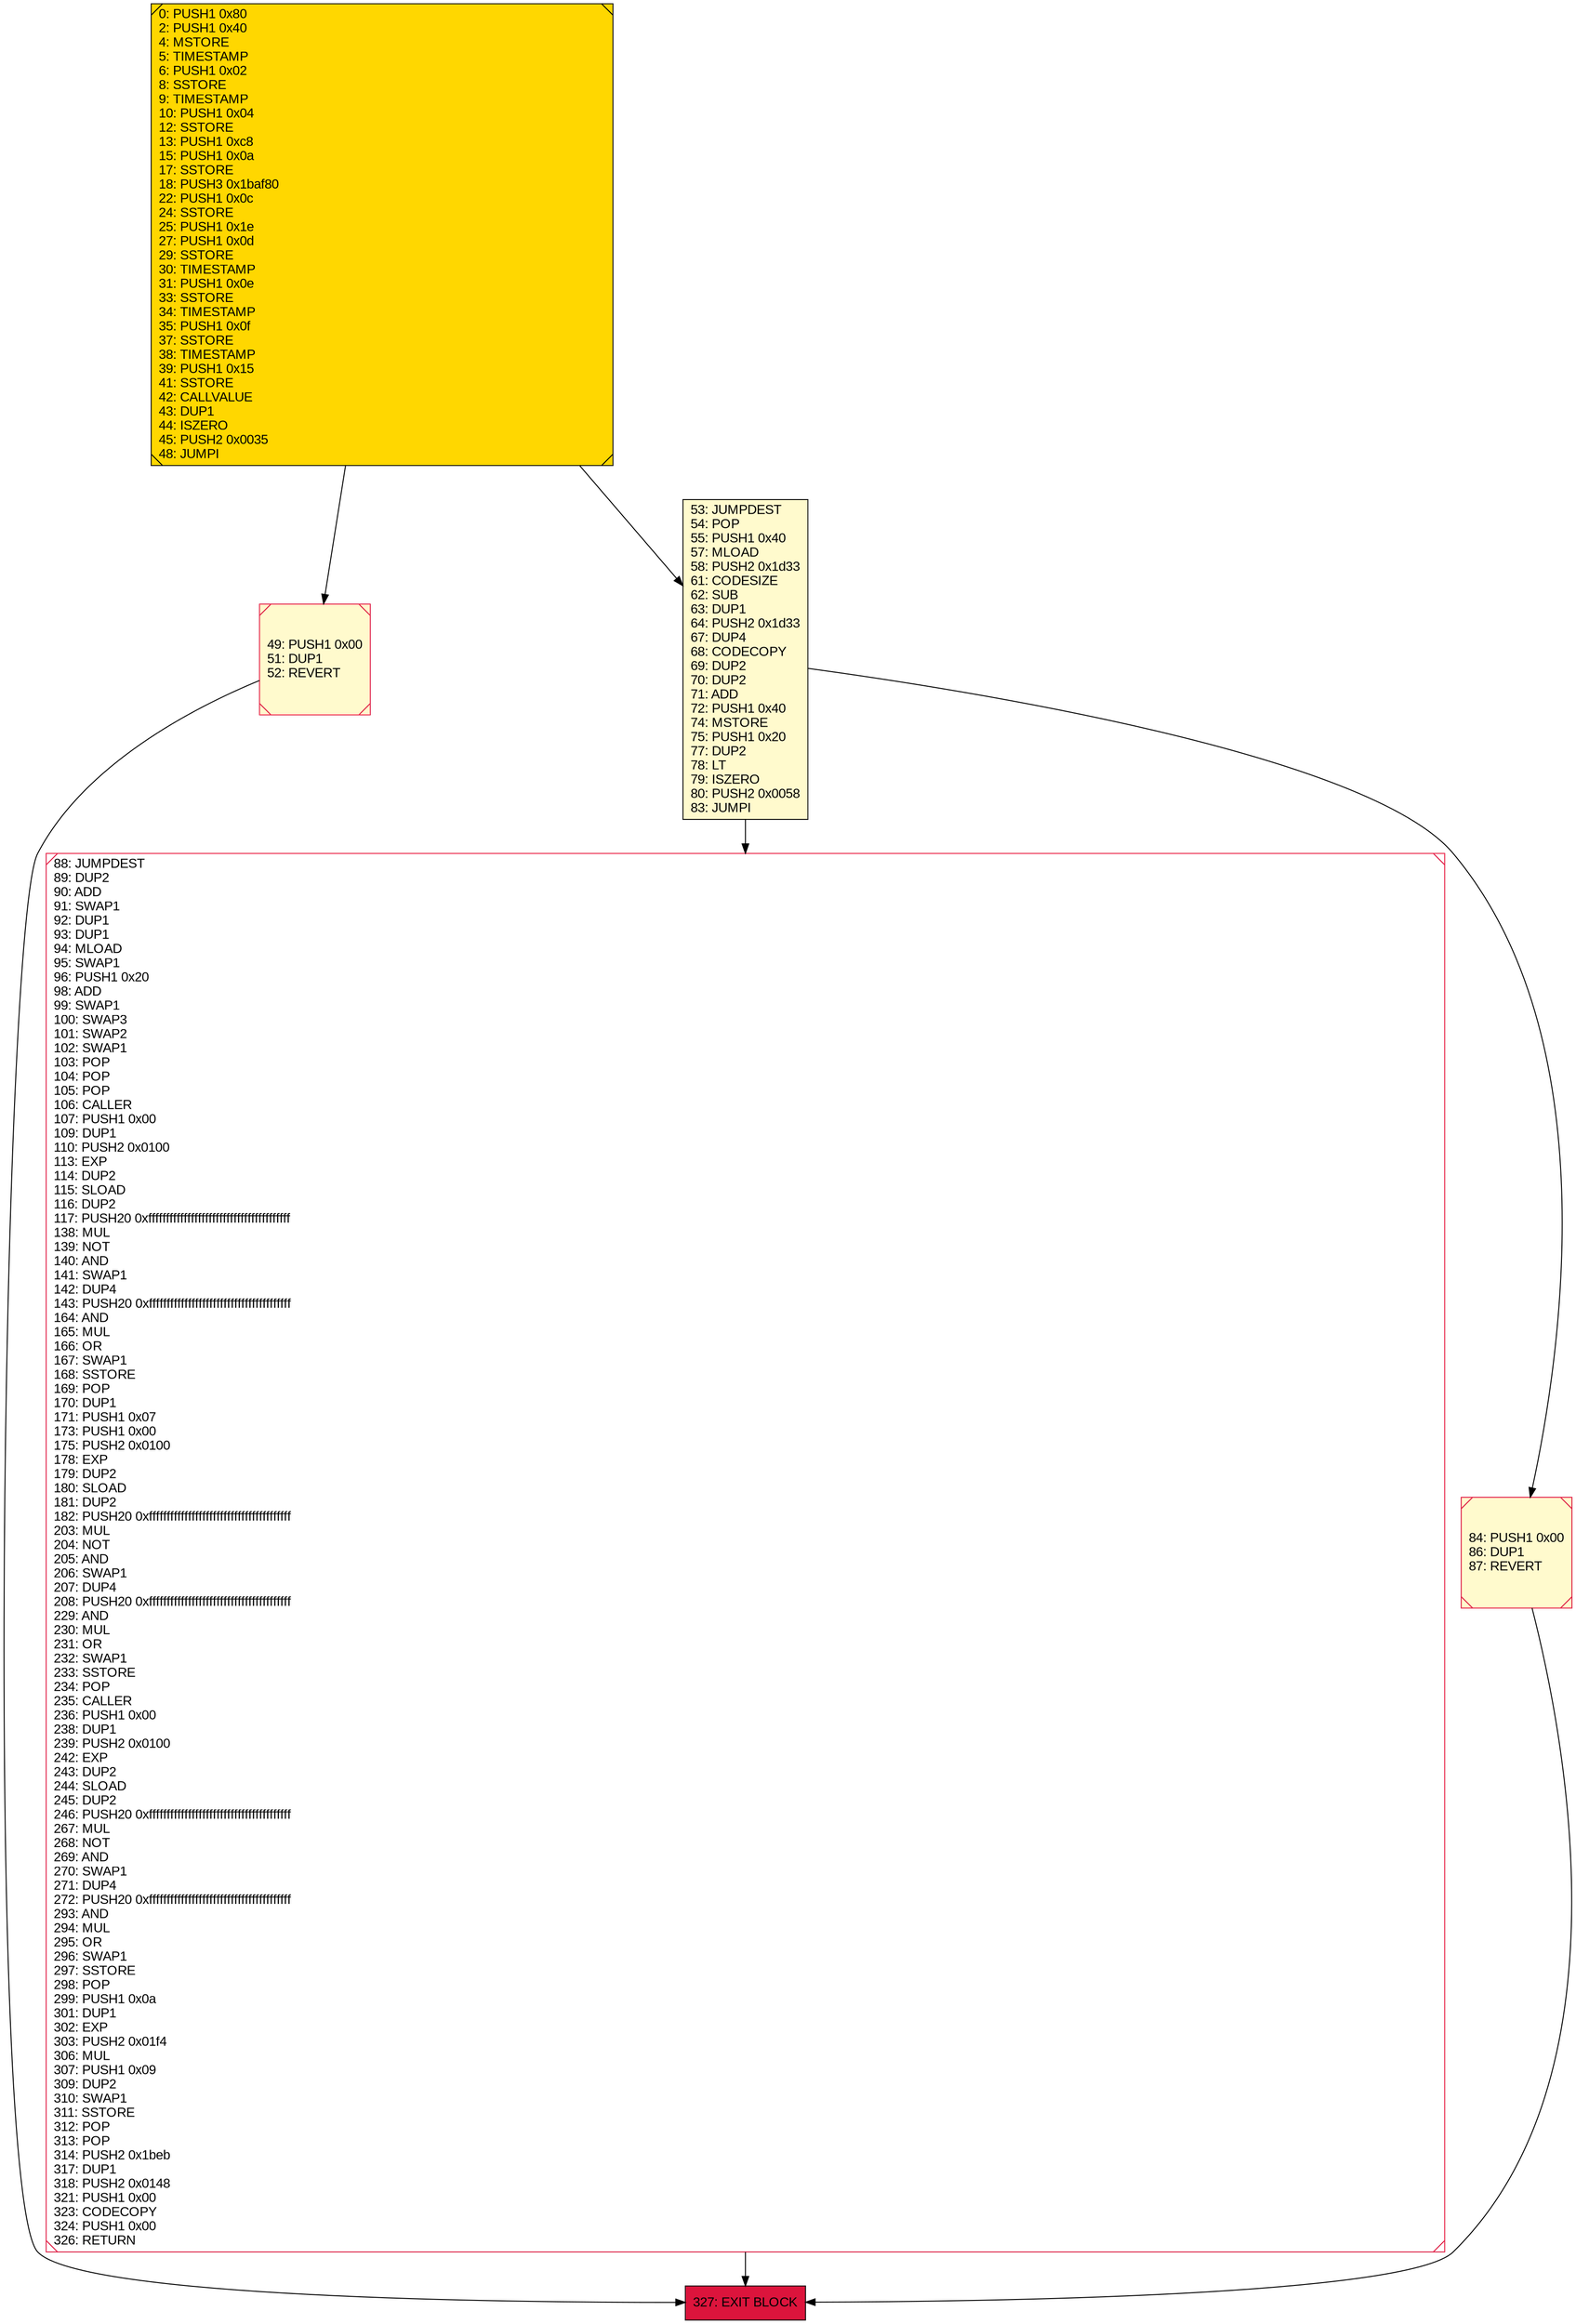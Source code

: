 digraph G {
bgcolor=transparent rankdir=UD;
node [shape=box style=filled color=black fillcolor=white fontname=arial fontcolor=black];
49 [label="49: PUSH1 0x00\l51: DUP1\l52: REVERT\l" fillcolor=lemonchiffon shape=Msquare color=crimson ];
88 [label="88: JUMPDEST\l89: DUP2\l90: ADD\l91: SWAP1\l92: DUP1\l93: DUP1\l94: MLOAD\l95: SWAP1\l96: PUSH1 0x20\l98: ADD\l99: SWAP1\l100: SWAP3\l101: SWAP2\l102: SWAP1\l103: POP\l104: POP\l105: POP\l106: CALLER\l107: PUSH1 0x00\l109: DUP1\l110: PUSH2 0x0100\l113: EXP\l114: DUP2\l115: SLOAD\l116: DUP2\l117: PUSH20 0xffffffffffffffffffffffffffffffffffffffff\l138: MUL\l139: NOT\l140: AND\l141: SWAP1\l142: DUP4\l143: PUSH20 0xffffffffffffffffffffffffffffffffffffffff\l164: AND\l165: MUL\l166: OR\l167: SWAP1\l168: SSTORE\l169: POP\l170: DUP1\l171: PUSH1 0x07\l173: PUSH1 0x00\l175: PUSH2 0x0100\l178: EXP\l179: DUP2\l180: SLOAD\l181: DUP2\l182: PUSH20 0xffffffffffffffffffffffffffffffffffffffff\l203: MUL\l204: NOT\l205: AND\l206: SWAP1\l207: DUP4\l208: PUSH20 0xffffffffffffffffffffffffffffffffffffffff\l229: AND\l230: MUL\l231: OR\l232: SWAP1\l233: SSTORE\l234: POP\l235: CALLER\l236: PUSH1 0x00\l238: DUP1\l239: PUSH2 0x0100\l242: EXP\l243: DUP2\l244: SLOAD\l245: DUP2\l246: PUSH20 0xffffffffffffffffffffffffffffffffffffffff\l267: MUL\l268: NOT\l269: AND\l270: SWAP1\l271: DUP4\l272: PUSH20 0xffffffffffffffffffffffffffffffffffffffff\l293: AND\l294: MUL\l295: OR\l296: SWAP1\l297: SSTORE\l298: POP\l299: PUSH1 0x0a\l301: DUP1\l302: EXP\l303: PUSH2 0x01f4\l306: MUL\l307: PUSH1 0x09\l309: DUP2\l310: SWAP1\l311: SSTORE\l312: POP\l313: POP\l314: PUSH2 0x1beb\l317: DUP1\l318: PUSH2 0x0148\l321: PUSH1 0x00\l323: CODECOPY\l324: PUSH1 0x00\l326: RETURN\l" shape=Msquare color=crimson ];
84 [label="84: PUSH1 0x00\l86: DUP1\l87: REVERT\l" fillcolor=lemonchiffon shape=Msquare color=crimson ];
327 [label="327: EXIT BLOCK\l" fillcolor=crimson ];
0 [label="0: PUSH1 0x80\l2: PUSH1 0x40\l4: MSTORE\l5: TIMESTAMP\l6: PUSH1 0x02\l8: SSTORE\l9: TIMESTAMP\l10: PUSH1 0x04\l12: SSTORE\l13: PUSH1 0xc8\l15: PUSH1 0x0a\l17: SSTORE\l18: PUSH3 0x1baf80\l22: PUSH1 0x0c\l24: SSTORE\l25: PUSH1 0x1e\l27: PUSH1 0x0d\l29: SSTORE\l30: TIMESTAMP\l31: PUSH1 0x0e\l33: SSTORE\l34: TIMESTAMP\l35: PUSH1 0x0f\l37: SSTORE\l38: TIMESTAMP\l39: PUSH1 0x15\l41: SSTORE\l42: CALLVALUE\l43: DUP1\l44: ISZERO\l45: PUSH2 0x0035\l48: JUMPI\l" fillcolor=lemonchiffon shape=Msquare fillcolor=gold ];
53 [label="53: JUMPDEST\l54: POP\l55: PUSH1 0x40\l57: MLOAD\l58: PUSH2 0x1d33\l61: CODESIZE\l62: SUB\l63: DUP1\l64: PUSH2 0x1d33\l67: DUP4\l68: CODECOPY\l69: DUP2\l70: DUP2\l71: ADD\l72: PUSH1 0x40\l74: MSTORE\l75: PUSH1 0x20\l77: DUP2\l78: LT\l79: ISZERO\l80: PUSH2 0x0058\l83: JUMPI\l" fillcolor=lemonchiffon ];
0 -> 53;
84 -> 327;
49 -> 327;
88 -> 327;
0 -> 49;
53 -> 88;
53 -> 84;
}